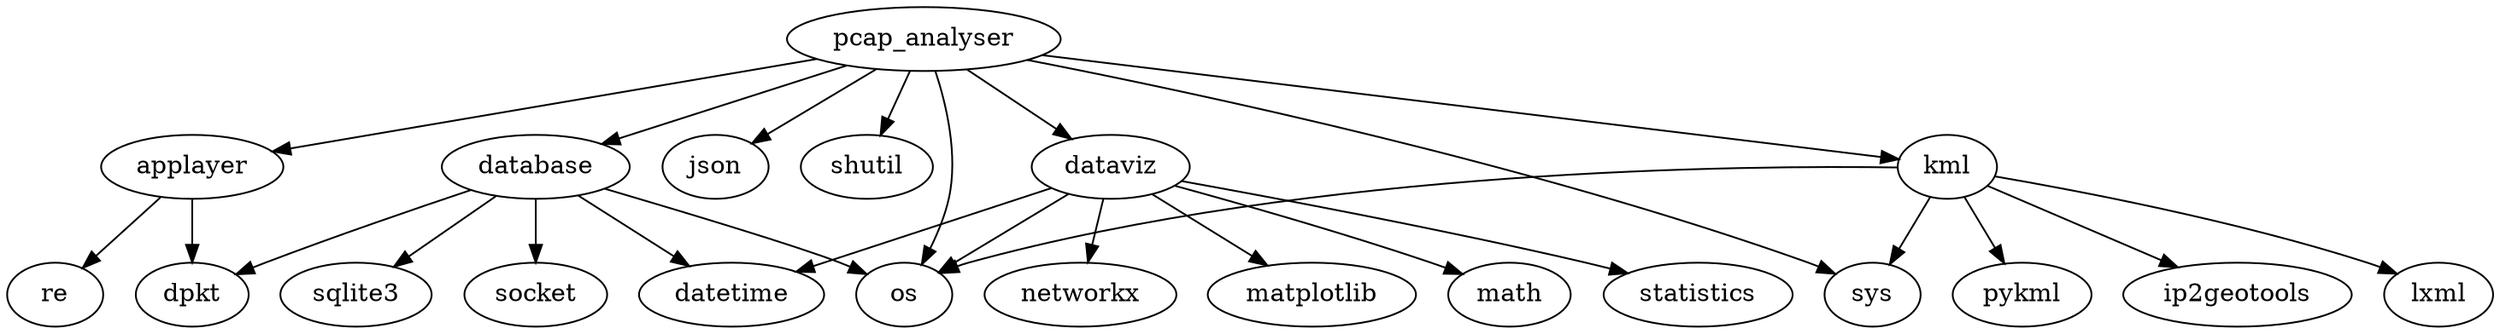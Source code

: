 digraph {
  pcap_analyser -> sys;
  pcap_analyser -> os;
  pcap_analyser -> json;
  pcap_analyser -> shutil;

  pcap_analyser -> applayer;
  pcap_analyser -> database;
  pcap_analyser -> dataviz;
  pcap_analyser -> kml;

  applayer -> re;
  applayer -> dpkt;

  database -> datetime;
  database -> os;
  database -> sqlite3;
  database -> socket;
  
  database -> dpkt;

  dataviz -> datetime;
  dataviz -> os;
  dataviz -> math;
  dataviz -> statistics;
  dataviz -> networkx;
  dataviz -> matplotlib;

  kml -> os;
  kml -> sys;

  kml -> pykml;
  kml -> ip2geotools;
  kml -> lxml;
}

